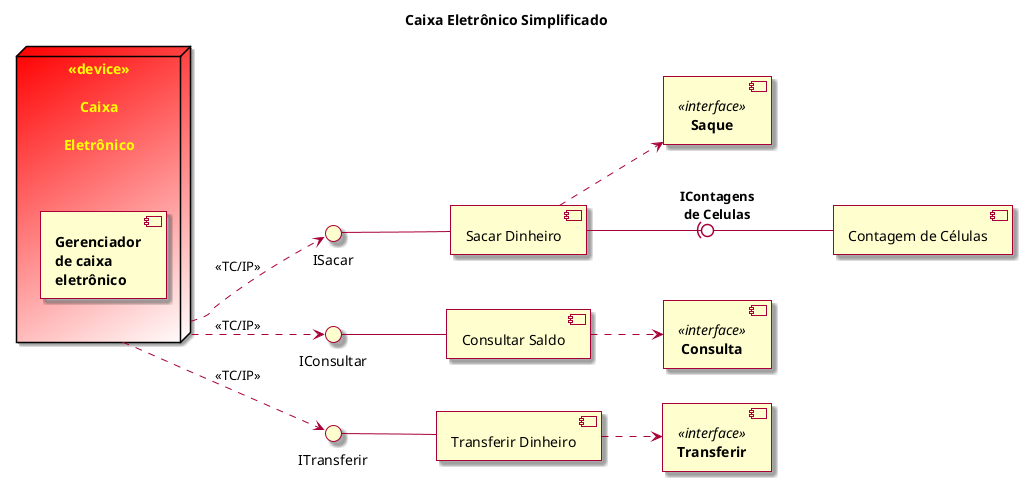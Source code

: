 @startuml

title Caixa Eletrônico Simplificado

skin rose
skinparam componentstyle UML2

left to right direction

interface ISacar
interface IConsultar
interface ITransferir


node "<<device>>\n\n**Caixa**\n\n**Eletrônico**\n\n" as cx #red/white;text:yellow   {
  node [**Gerenciador**\n**de** **caixa**\n**eletrônico**] as gerenciador
  
}

[**Transferir**] <<interface>> as interfaceTransf
[**Consulta**] <<interface>> as interfaceConsulta
[**Saque**] <<interface>> as interfaceSaque

node [Sacar Dinheiro] as Sacar
node [Consultar Saldo] as consultSaldo
node [Transferir Dinheiro] as transfDinheiro
node [Contagem de Células] as contCelulas


'=========================  RELACOES  ==================================

cx ..> ISacar : <<TC/IP>>
cx ..> IConsultar : <<TC/IP>>
cx ..> ITransferir : <<TC/IP>>

ISacar -- Sacar
Sacar ..> interfaceSaque
Sacar -(0-- contCelulas : **IContagens**\n**de Celulas**
IConsultar -- consultSaldo
consultSaldo ..> interfaceConsulta
ITransferir -- transfDinheiro
transfDinheiro ..> interfaceTransf


@enduml